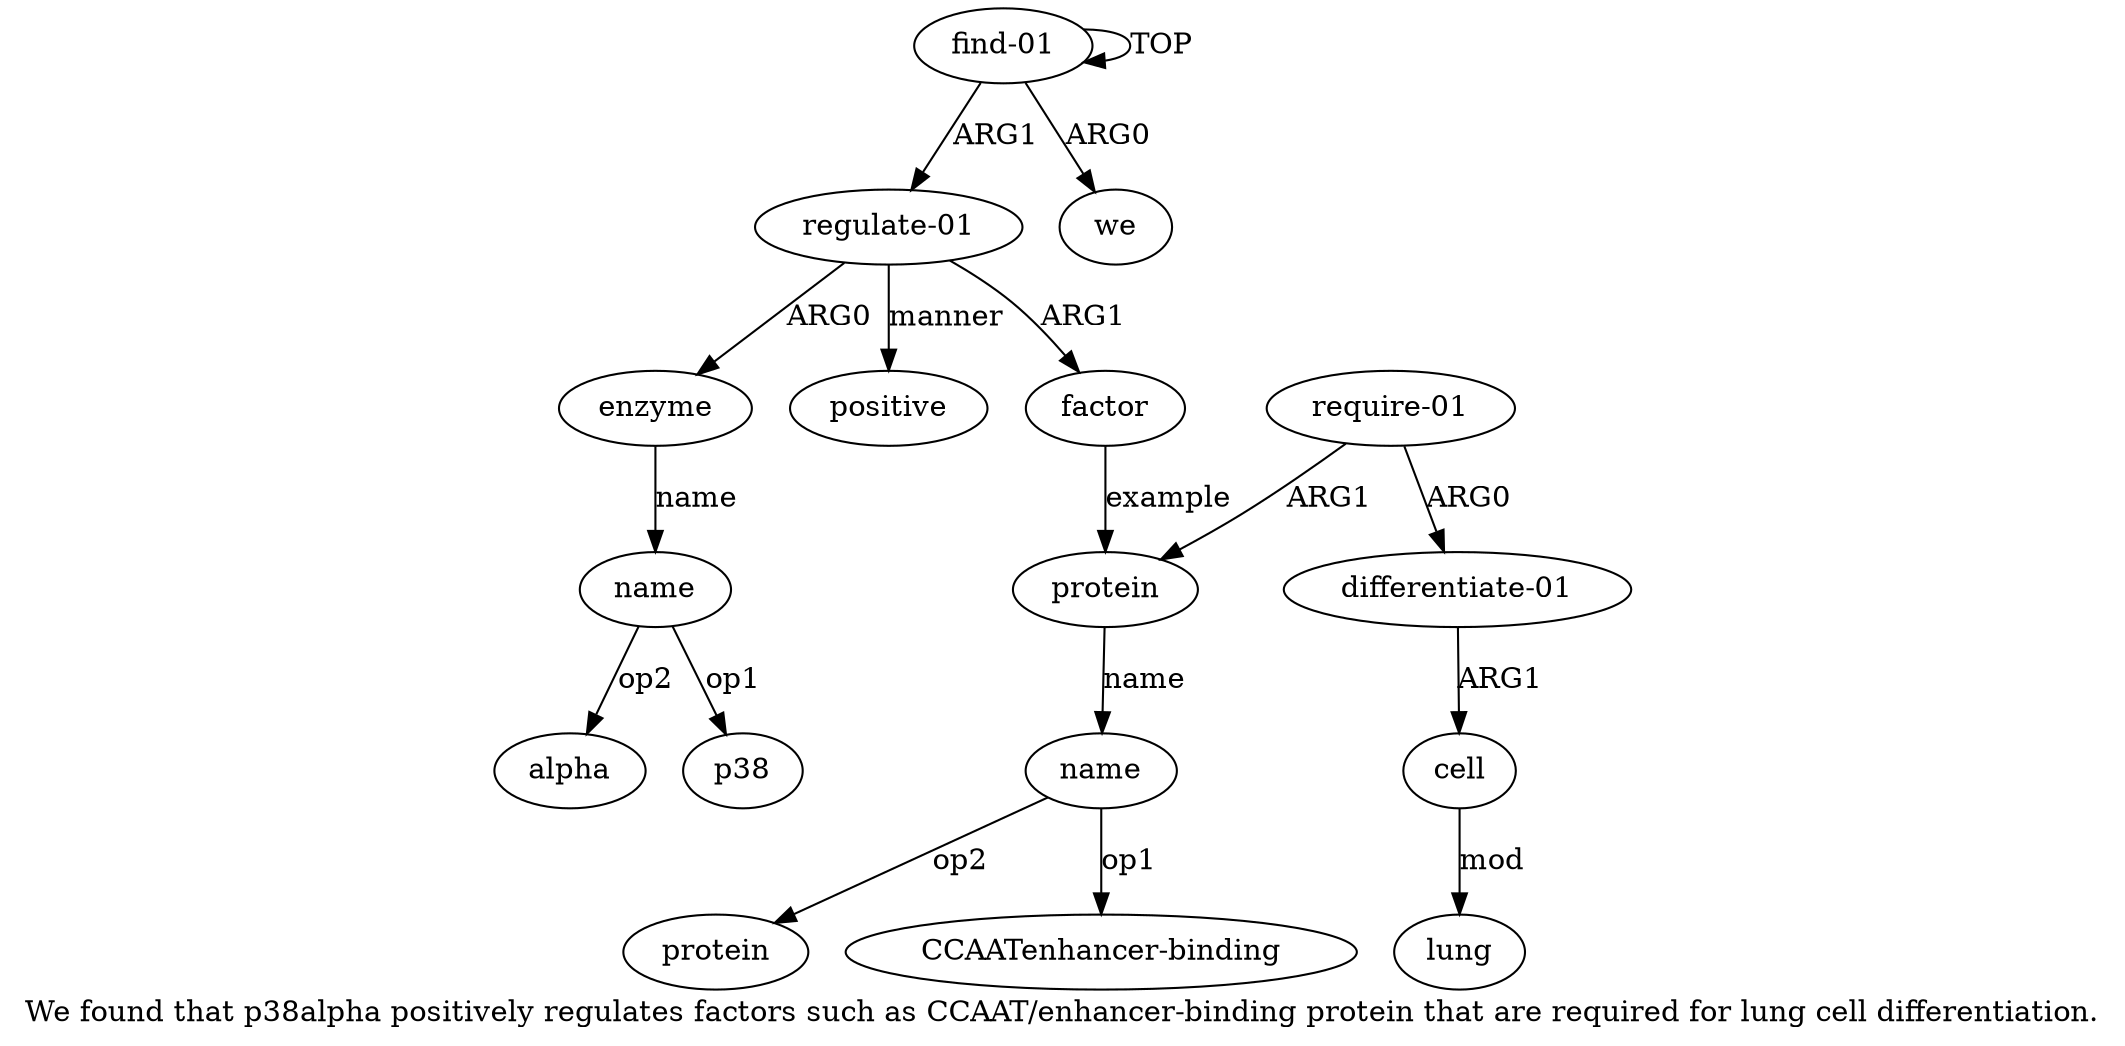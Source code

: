 digraph  {
	graph [label="We found that p38alpha positively regulates factors such as CCAAT/enhancer-binding protein that are required for lung cell differentiation."];
	node [label="\N"];
	"a4 alpha"	 [color=black,
		gold_ind=-1,
		gold_label=alpha,
		label=alpha,
		test_ind=-1,
		test_label=alpha];
	a11	 [color=black,
		gold_ind=11,
		gold_label=lung,
		label=lung,
		test_ind=11,
		test_label=lung];
	a10	 [color=black,
		gold_ind=10,
		gold_label=cell,
		label=cell,
		test_ind=10,
		test_label=cell];
	a10 -> a11 [key=0,
	color=black,
	gold_label=mod,
	label=mod,
	test_label=mod];
a12 [color=black,
	gold_ind=12,
	gold_label=positive,
	label=positive,
	test_ind=12,
	test_label=positive];
"a7 protein" [color=black,
	gold_ind=-1,
	gold_label=protein,
	label=protein,
	test_ind=-1,
	test_label=protein];
"a4 p38" [color=black,
	gold_ind=-1,
	gold_label=p38,
	label=p38,
	test_ind=-1,
	test_label=p38];
a1 [color=black,
	gold_ind=1,
	gold_label=we,
	label=we,
	test_ind=1,
	test_label=we];
a0 [color=black,
	gold_ind=0,
	gold_label="find-01",
	label="find-01",
	test_ind=0,
	test_label="find-01"];
a0 -> a1 [key=0,
color=black,
gold_label=ARG0,
label=ARG0,
test_label=ARG0];
a0 -> a0 [key=0,
color=black,
gold_label=TOP,
label=TOP,
test_label=TOP];
a2 [color=black,
gold_ind=2,
gold_label="regulate-01",
label="regulate-01",
test_ind=2,
test_label="regulate-01"];
a0 -> a2 [key=0,
color=black,
gold_label=ARG1,
label=ARG1,
test_label=ARG1];
a3 [color=black,
gold_ind=3,
gold_label=enzyme,
label=enzyme,
test_ind=3,
test_label=enzyme];
a4 [color=black,
gold_ind=4,
gold_label=name,
label=name,
test_ind=4,
test_label=name];
a3 -> a4 [key=0,
color=black,
gold_label=name,
label=name,
test_label=name];
a2 -> a12 [key=0,
color=black,
gold_label=manner,
label=manner,
test_label=manner];
a2 -> a3 [key=0,
color=black,
gold_label=ARG0,
label=ARG0,
test_label=ARG0];
a5 [color=black,
gold_ind=5,
gold_label=factor,
label=factor,
test_ind=5,
test_label=factor];
a2 -> a5 [key=0,
color=black,
gold_label=ARG1,
label=ARG1,
test_label=ARG1];
a6 [color=black,
gold_ind=6,
gold_label=protein,
label=protein,
test_ind=6,
test_label=protein];
a5 -> a6 [key=0,
color=black,
gold_label=example,
label=example,
test_label=example];
a4 -> "a4 alpha" [key=0,
color=black,
gold_label=op2,
label=op2,
test_label=op2];
a4 -> "a4 p38" [key=0,
color=black,
gold_label=op1,
label=op1,
test_label=op1];
a7 [color=black,
gold_ind=7,
gold_label=name,
label=name,
test_ind=7,
test_label=name];
a7 -> "a7 protein" [key=0,
color=black,
gold_label=op2,
label=op2,
test_label=op2];
"a7 CCAATenhancer-binding" [color=black,
gold_ind=-1,
gold_label="CCAATenhancer-binding",
label="CCAATenhancer-binding",
test_ind=-1,
test_label="CCAATenhancer-binding"];
a7 -> "a7 CCAATenhancer-binding" [key=0,
color=black,
gold_label=op1,
label=op1,
test_label=op1];
a6 -> a7 [key=0,
color=black,
gold_label=name,
label=name,
test_label=name];
a9 [color=black,
gold_ind=9,
gold_label="differentiate-01",
label="differentiate-01",
test_ind=9,
test_label="differentiate-01"];
a9 -> a10 [key=0,
color=black,
gold_label=ARG1,
label=ARG1,
test_label=ARG1];
a8 [color=black,
gold_ind=8,
gold_label="require-01",
label="require-01",
test_ind=8,
test_label="require-01"];
a8 -> a6 [key=0,
color=black,
gold_label=ARG1,
label=ARG1,
test_label=ARG1];
a8 -> a9 [key=0,
color=black,
gold_label=ARG0,
label=ARG0,
test_label=ARG0];
}

